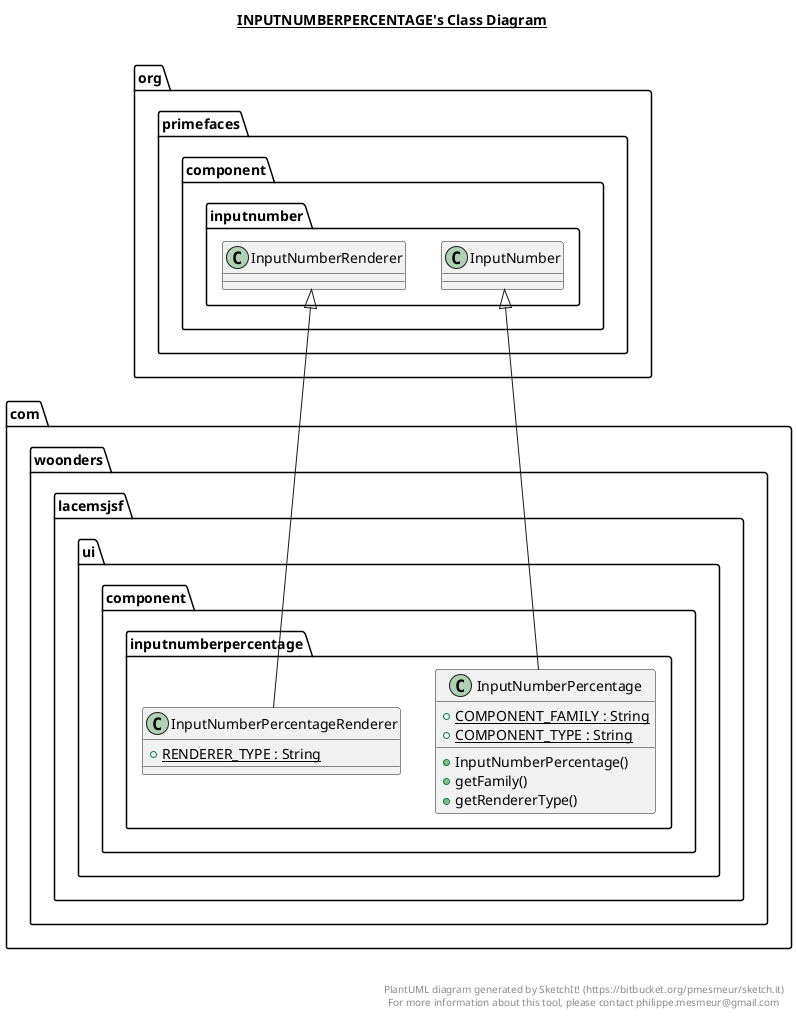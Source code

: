 @startuml

title __INPUTNUMBERPERCENTAGE's Class Diagram__\n

  namespace com.woonders.lacemsjsf.ui {
    namespace component.inputnumberpercentage {
      class com.woonders.lacemsjsf.ui.component.inputnumberpercentage.InputNumberPercentage {
          {static} + COMPONENT_FAMILY : String
          {static} + COMPONENT_TYPE : String
          + InputNumberPercentage()
          + getFamily()
          + getRendererType()
      }
    }
  }
  

  namespace com.woonders.lacemsjsf.ui {
    namespace component.inputnumberpercentage {
      class com.woonders.lacemsjsf.ui.component.inputnumberpercentage.InputNumberPercentageRenderer {
          {static} + RENDERER_TYPE : String
      }
    }
  }
  

  com.woonders.lacemsjsf.ui.component.inputnumberpercentage.InputNumberPercentage -up-|> org.primefaces.component.inputnumber.InputNumber
  com.woonders.lacemsjsf.ui.component.inputnumberpercentage.InputNumberPercentageRenderer -up-|> org.primefaces.component.inputnumber.InputNumberRenderer


right footer


PlantUML diagram generated by SketchIt! (https://bitbucket.org/pmesmeur/sketch.it)
For more information about this tool, please contact philippe.mesmeur@gmail.com
endfooter

@enduml
